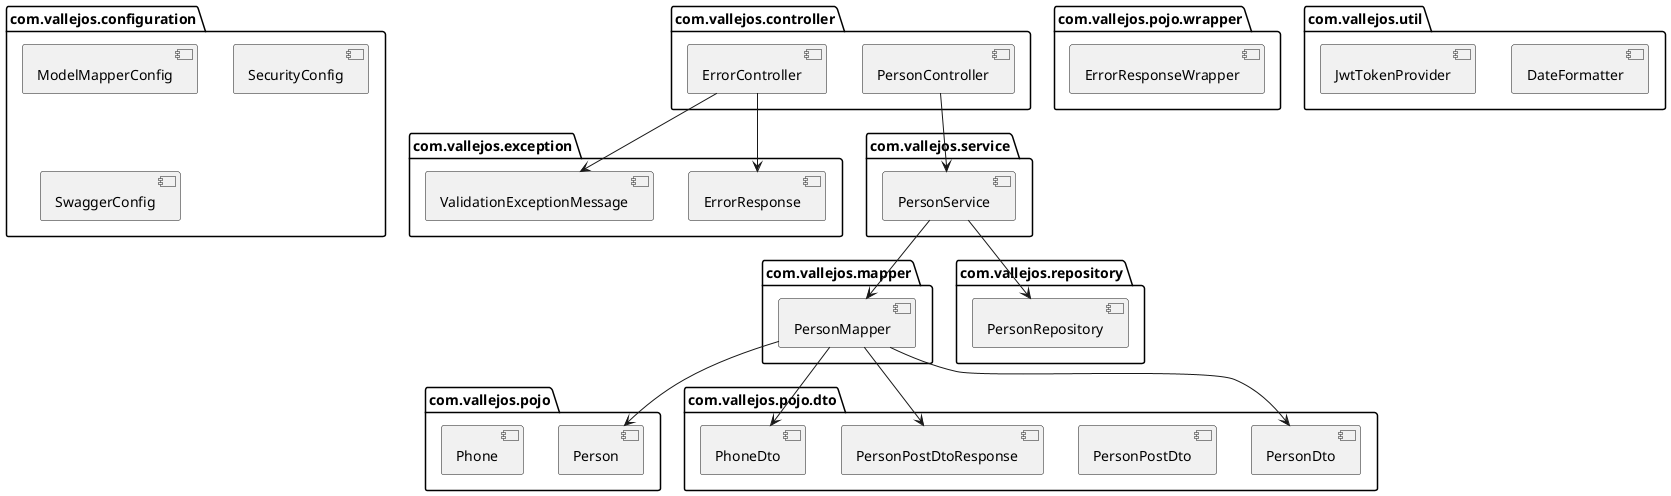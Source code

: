 @startuml

scale 1

package "com.vallejos.configuration" {
  [ModelMapperConfig]
  [SecurityConfig]
  [SwaggerConfig]
}

package "com.vallejos.controller" {
  [ErrorController]
  [PersonController]
}

package "com.vallejos.exception" {
  [ErrorResponse]
  [ValidationExceptionMessage]
}

package "com.vallejos.mapper" {
  [PersonMapper]
}

package "com.vallejos.pojo" {
  [Person]
  [Phone]
}

package "com.vallejos.pojo.dto" {
  [PersonDto]
  [PersonPostDto]
  [PersonPostDtoResponse]
  [PhoneDto]
}

package "com.vallejos.pojo.wrapper" {
  [ErrorResponseWrapper]
}

package "com.vallejos.repository" {
  [PersonRepository]
}

package "com.vallejos.service" {
  [PersonService]
}

package "com.vallejos.util" {
  [DateFormatter]
  [JwtTokenProvider]
}

PersonController -down-> PersonService
ErrorController -down-> ErrorResponse
ErrorController -down-> ValidationExceptionMessage

PersonService -down-> PersonMapper
PersonService -down-> PersonRepository

PersonMapper -down-> Person
PersonMapper -down-> PersonDto
PersonMapper -down-> PhoneDto
PersonMapper -down-> PersonPostDtoResponse

@enduml

